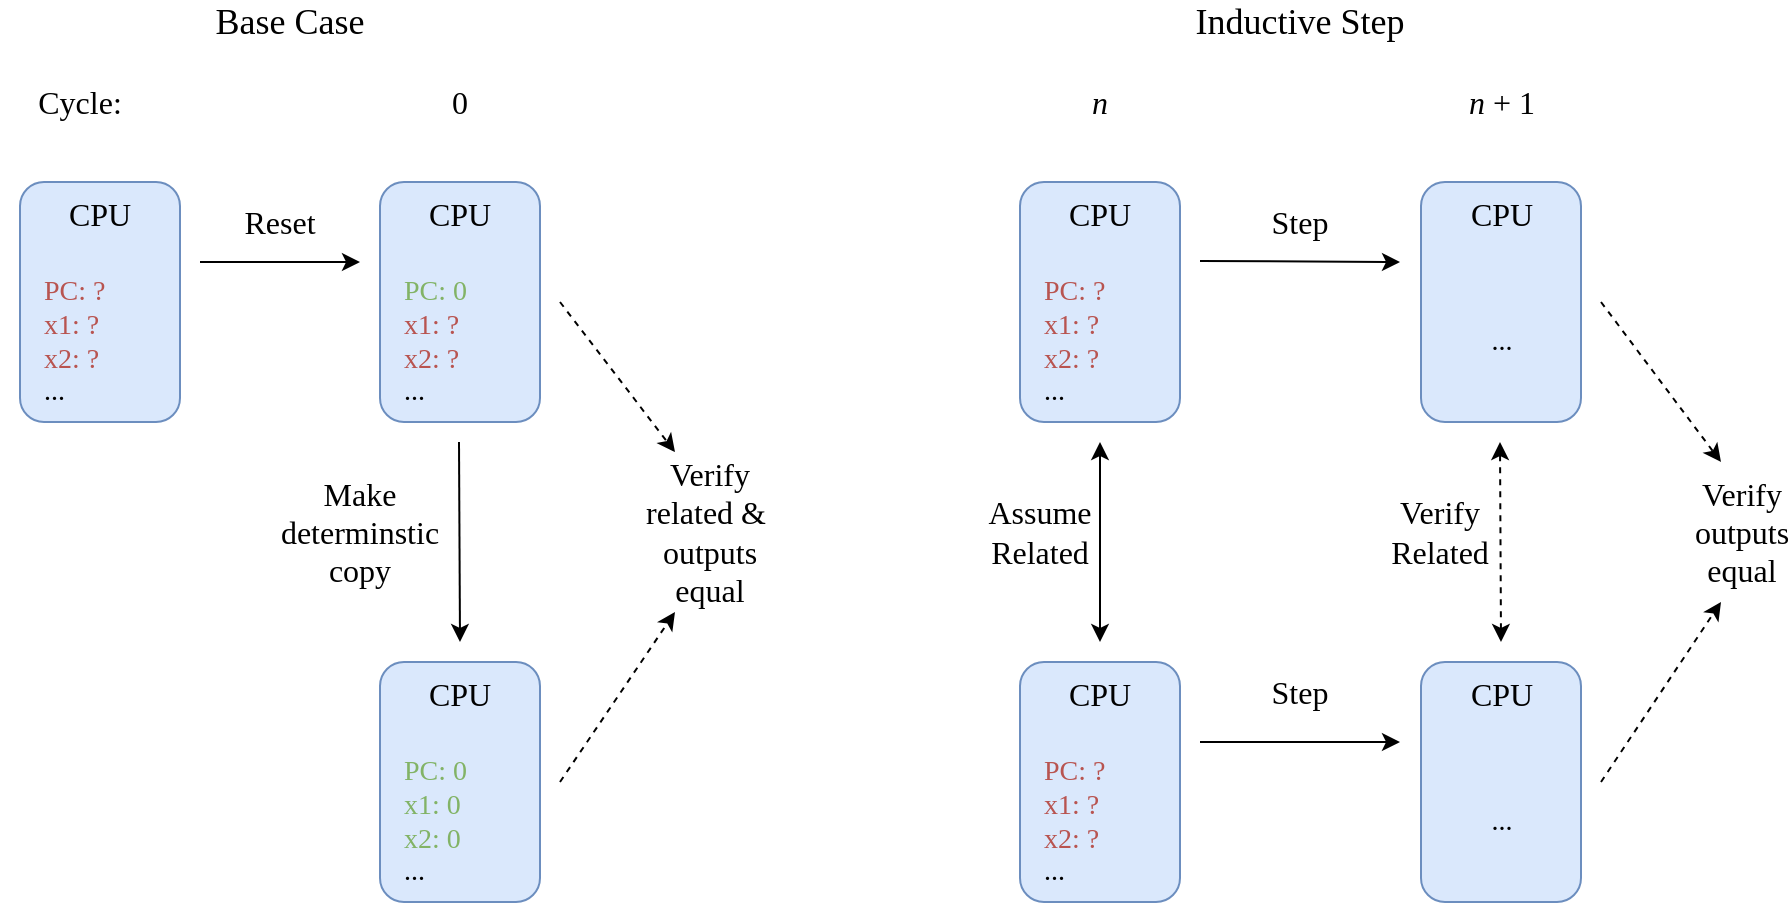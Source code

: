 <mxfile version="14.1.8" type="device"><diagram id="9Hh8QCNSWLBTuad--D2b" name="Page-1"><mxGraphModel dx="1346" dy="1003" grid="1" gridSize="10" guides="1" tooltips="1" connect="1" arrows="1" fold="1" page="1" pageScale="1" pageWidth="1100" pageHeight="850" math="0" shadow="0"><root><mxCell id="0"/><mxCell id="1" parent="0"/><mxCell id="O_fa8swjaTSMlXfMzCb--97" value="" style="endArrow=classic;html=1;dashed=1;entryX=0.25;entryY=0;entryDx=0;entryDy=0;" parent="1" target="O_fa8swjaTSMlXfMzCb--99" edge="1"><mxGeometry width="50" height="50" relative="1" as="geometry"><mxPoint x="330" y="220" as="sourcePoint"/><mxPoint x="410" y="280" as="targetPoint"/></mxGeometry></mxCell><mxCell id="O_fa8swjaTSMlXfMzCb--98" value="" style="endArrow=classic;html=1;dashed=1;entryX=0.25;entryY=1;entryDx=0;entryDy=0;" parent="1" target="O_fa8swjaTSMlXfMzCb--99" edge="1"><mxGeometry width="50" height="50" relative="1" as="geometry"><mxPoint x="330" y="460" as="sourcePoint"/><mxPoint x="430" y="350" as="targetPoint"/></mxGeometry></mxCell><mxCell id="O_fa8swjaTSMlXfMzCb--99" value="Verify related &amp;amp;&amp;nbsp; outputs equal" style="text;html=1;strokeColor=none;fillColor=none;align=center;verticalAlign=middle;whiteSpace=wrap;rounded=0;fontFamily=CMU Sans Serif;fontSize=16;" parent="1" vertex="1"><mxGeometry x="370" y="295" width="70" height="80" as="geometry"/></mxCell><mxCell id="O_fa8swjaTSMlXfMzCb--225" value="" style="endArrow=classic;startArrow=classic;html=1;" parent="1" edge="1"><mxGeometry width="50" height="50" relative="1" as="geometry"><mxPoint x="600" y="390" as="sourcePoint"/><mxPoint x="600" y="290" as="targetPoint"/></mxGeometry></mxCell><mxCell id="O_fa8swjaTSMlXfMzCb--226" value="" style="endArrow=classic;html=1;" parent="1" edge="1"><mxGeometry width="50" height="50" relative="1" as="geometry"><mxPoint x="650" y="199.5" as="sourcePoint"/><mxPoint x="750" y="200" as="targetPoint"/></mxGeometry></mxCell><mxCell id="O_fa8swjaTSMlXfMzCb--227" value="" style="endArrow=classic;html=1;" parent="1" edge="1"><mxGeometry width="50" height="50" relative="1" as="geometry"><mxPoint x="650" y="440" as="sourcePoint"/><mxPoint x="750" y="440" as="targetPoint"/></mxGeometry></mxCell><mxCell id="O_fa8swjaTSMlXfMzCb--228" value="" style="endArrow=classic;startArrow=classic;html=1;dashed=1;" parent="1" edge="1"><mxGeometry width="50" height="50" relative="1" as="geometry"><mxPoint x="800.5" y="390" as="sourcePoint"/><mxPoint x="800" y="290" as="targetPoint"/></mxGeometry></mxCell><mxCell id="O_fa8swjaTSMlXfMzCb--229" value="Assume&lt;br style=&quot;font-size: 16px;&quot;&gt;Related" style="text;html=1;strokeColor=none;fillColor=none;align=center;verticalAlign=middle;whiteSpace=wrap;rounded=0;fontFamily=CMU Sans Serif;fontSize=16;" parent="1" vertex="1"><mxGeometry x="550" y="325" width="40" height="20" as="geometry"/></mxCell><mxCell id="O_fa8swjaTSMlXfMzCb--230" value="Verify&lt;br style=&quot;font-size: 16px;&quot;&gt;Related" style="text;html=1;strokeColor=none;fillColor=none;align=center;verticalAlign=middle;whiteSpace=wrap;rounded=0;fontFamily=CMU Sans Serif;fontSize=16;" parent="1" vertex="1"><mxGeometry x="750" y="325" width="40" height="20" as="geometry"/></mxCell><mxCell id="O_fa8swjaTSMlXfMzCb--231" value="Step" style="text;html=1;strokeColor=none;fillColor=none;align=center;verticalAlign=middle;whiteSpace=wrap;rounded=0;fontFamily=CMU Sans Serif;fontSize=16;" parent="1" vertex="1"><mxGeometry x="680" y="170" width="40" height="20" as="geometry"/></mxCell><mxCell id="O_fa8swjaTSMlXfMzCb--232" value="Step" style="text;html=1;strokeColor=none;fillColor=none;align=center;verticalAlign=middle;whiteSpace=wrap;rounded=0;fontFamily=CMU Sans Serif;fontSize=16;" parent="1" vertex="1"><mxGeometry x="680" y="405" width="40" height="20" as="geometry"/></mxCell><mxCell id="O_fa8swjaTSMlXfMzCb--233" value="" style="endArrow=classic;html=1;dashed=1;" parent="1" edge="1"><mxGeometry width="50" height="50" relative="1" as="geometry"><mxPoint x="850.5" y="220" as="sourcePoint"/><mxPoint x="910.5" y="300" as="targetPoint"/></mxGeometry></mxCell><mxCell id="O_fa8swjaTSMlXfMzCb--234" value="" style="endArrow=classic;html=1;dashed=1;" parent="1" edge="1"><mxGeometry width="50" height="50" relative="1" as="geometry"><mxPoint x="850.5" y="460" as="sourcePoint"/><mxPoint x="910.5" y="370" as="targetPoint"/></mxGeometry></mxCell><mxCell id="O_fa8swjaTSMlXfMzCb--235" value="Verify outputs equal" style="text;html=1;strokeColor=none;fillColor=none;align=center;verticalAlign=middle;whiteSpace=wrap;rounded=0;fontFamily=CMU Sans Serif;fontSize=16;" parent="1" vertex="1"><mxGeometry x="900.5" y="302.5" width="40" height="65" as="geometry"/></mxCell><mxCell id="O_fa8swjaTSMlXfMzCb--236" value="Base Case" style="text;html=1;strokeColor=none;fillColor=none;align=center;verticalAlign=middle;whiteSpace=wrap;rounded=0;fontSize=18;fontFamily=CMU Sans Serif;" parent="1" vertex="1"><mxGeometry x="50" y="70" width="290" height="20" as="geometry"/></mxCell><mxCell id="O_fa8swjaTSMlXfMzCb--237" value="Inductive Step" style="text;html=1;strokeColor=none;fillColor=none;align=center;verticalAlign=middle;whiteSpace=wrap;rounded=0;fontSize=18;fontFamily=CMU Sans Serif;" parent="1" vertex="1"><mxGeometry x="515" y="70" width="370" height="20" as="geometry"/></mxCell><mxCell id="Z1veS70_2sO6HPwPw7Hz-2" value="Cycle:" style="text;html=1;strokeColor=none;fillColor=none;align=center;verticalAlign=middle;whiteSpace=wrap;rounded=0;fontFamily=CMU Sans Serif;fontSize=16;" parent="1" vertex="1"><mxGeometry x="70" y="110" width="40" height="20" as="geometry"/></mxCell><mxCell id="Z1veS70_2sO6HPwPw7Hz-3" value="0" style="text;html=1;strokeColor=none;fillColor=none;align=center;verticalAlign=middle;whiteSpace=wrap;rounded=0;fontFamily=CMU Sans Serif;fontSize=16;" parent="1" vertex="1"><mxGeometry x="260" y="110" width="40" height="20" as="geometry"/></mxCell><mxCell id="Z1veS70_2sO6HPwPw7Hz-4" value="&lt;i&gt;n&lt;/i&gt;" style="text;html=1;strokeColor=none;fillColor=none;align=center;verticalAlign=middle;whiteSpace=wrap;rounded=0;fontFamily=CMU Sans Serif;fontSize=16;" parent="1" vertex="1"><mxGeometry x="580" y="110" width="40" height="20" as="geometry"/></mxCell><mxCell id="Z1veS70_2sO6HPwPw7Hz-5" value="&lt;i&gt;n&amp;nbsp;&lt;/i&gt;+ 1" style="text;html=1;strokeColor=none;fillColor=none;align=center;verticalAlign=middle;whiteSpace=wrap;rounded=0;fontFamily=CMU Sans Serif;fontSize=16;" parent="1" vertex="1"><mxGeometry x="770.5" y="110" width="60" height="20" as="geometry"/></mxCell><mxCell id="dI24lBDoMznAqFRDGdRS-1" value="" style="endArrow=classic;html=1;" parent="1" edge="1"><mxGeometry width="50" height="50" relative="1" as="geometry"><mxPoint x="150" y="200" as="sourcePoint"/><mxPoint x="230" y="200" as="targetPoint"/></mxGeometry></mxCell><mxCell id="dI24lBDoMznAqFRDGdRS-2" value="" style="endArrow=none;startArrow=classic;html=1;startFill=1;endFill=0;" parent="1" edge="1"><mxGeometry width="50" height="50" relative="1" as="geometry"><mxPoint x="280" y="390" as="sourcePoint"/><mxPoint x="279.5" y="290" as="targetPoint"/></mxGeometry></mxCell><mxCell id="dI24lBDoMznAqFRDGdRS-3" value="Make determinstic copy" style="text;html=1;strokeColor=none;fillColor=none;align=center;verticalAlign=middle;whiteSpace=wrap;rounded=0;fontFamily=CMU Sans Serif;fontSize=16;" parent="1" vertex="1"><mxGeometry x="210" y="325" width="40" height="20" as="geometry"/></mxCell><mxCell id="dI24lBDoMznAqFRDGdRS-4" value="Reset" style="text;html=1;strokeColor=none;fillColor=none;align=center;verticalAlign=middle;whiteSpace=wrap;rounded=0;fontFamily=CMU Sans Serif;fontSize=16;" parent="1" vertex="1"><mxGeometry x="170" y="170" width="40" height="20" as="geometry"/></mxCell><mxCell id="dI24lBDoMznAqFRDGdRS-5" value="CPU" style="rounded=1;whiteSpace=wrap;html=1;fontFamily=CMU Sans Serif;verticalAlign=top;fontSize=16;fillColor=#dae8fc;strokeColor=#6c8ebf;" parent="1" vertex="1"><mxGeometry x="60" y="160" width="80" height="120" as="geometry"/></mxCell><mxCell id="dI24lBDoMznAqFRDGdRS-6" value="&lt;font face=&quot;CMU Typewriter Text&quot; style=&quot;font-size: 14px&quot;&gt;PC: ?&lt;br style=&quot;font-size: 14px&quot;&gt;x1: ?&lt;br style=&quot;font-size: 14px&quot;&gt;x2: ?&lt;br style=&quot;font-size: 14px&quot;&gt;&lt;font color=&quot;#000000&quot;&gt;...&lt;/font&gt;&lt;/font&gt;" style="text;html=1;strokeColor=none;fillColor=none;align=left;verticalAlign=middle;whiteSpace=wrap;rounded=0;fontFamily=CMU Sans Serif;fontSize=14;fontColor=#B85450;" parent="1" vertex="1"><mxGeometry x="70" y="210" width="40" height="60" as="geometry"/></mxCell><mxCell id="dI24lBDoMznAqFRDGdRS-7" value="CPU" style="rounded=1;whiteSpace=wrap;html=1;fontFamily=CMU Sans Serif;verticalAlign=top;fontSize=16;fillColor=#dae8fc;strokeColor=#6c8ebf;" parent="1" vertex="1"><mxGeometry x="240" y="160" width="80" height="120" as="geometry"/></mxCell><mxCell id="dI24lBDoMznAqFRDGdRS-8" value="&lt;font face=&quot;CMU Typewriter Text&quot; style=&quot;font-size: 14px&quot;&gt;&lt;font color=&quot;#82b366&quot;&gt;PC: 0&lt;/font&gt;&lt;br style=&quot;font-size: 14px&quot;&gt;&lt;font color=&quot;#b85450&quot;&gt;x1: ?&lt;br style=&quot;font-size: 14px&quot;&gt;x2: ?&lt;/font&gt;&lt;br style=&quot;font-size: 14px&quot;&gt;...&lt;/font&gt;" style="text;html=1;strokeColor=none;fillColor=none;align=left;verticalAlign=middle;whiteSpace=wrap;rounded=0;fontFamily=CMU Sans Serif;fontSize=14;" parent="1" vertex="1"><mxGeometry x="250" y="210" width="40" height="60" as="geometry"/></mxCell><mxCell id="dI24lBDoMznAqFRDGdRS-9" value="CPU" style="rounded=1;whiteSpace=wrap;html=1;fontFamily=CMU Sans Serif;verticalAlign=top;fontSize=16;fillColor=#dae8fc;strokeColor=#6c8ebf;" parent="1" vertex="1"><mxGeometry x="240" y="400" width="80" height="120" as="geometry"/></mxCell><mxCell id="dI24lBDoMznAqFRDGdRS-10" value="&lt;font face=&quot;CMU Typewriter Text&quot; style=&quot;font-size: 14px&quot;&gt;&lt;font color=&quot;#82b366&quot;&gt;PC: 0&lt;/font&gt;&lt;br style=&quot;font-size: 14px&quot;&gt;&lt;font color=&quot;#82b366&quot;&gt;x1: 0&lt;br style=&quot;font-size: 14px&quot;&gt;x2: 0&lt;/font&gt;&lt;br style=&quot;font-size: 14px&quot;&gt;...&lt;/font&gt;" style="text;html=1;strokeColor=none;fillColor=none;align=left;verticalAlign=middle;whiteSpace=wrap;rounded=0;fontFamily=CMU Sans Serif;fontSize=14;" parent="1" vertex="1"><mxGeometry x="250" y="450" width="40" height="60" as="geometry"/></mxCell><mxCell id="dI24lBDoMznAqFRDGdRS-11" value="CPU" style="rounded=1;whiteSpace=wrap;html=1;fontFamily=CMU Sans Serif;verticalAlign=top;fontSize=16;fillColor=#dae8fc;strokeColor=#6c8ebf;" parent="1" vertex="1"><mxGeometry x="560" y="160" width="80" height="120" as="geometry"/></mxCell><mxCell id="dI24lBDoMznAqFRDGdRS-12" value="&lt;font face=&quot;CMU Typewriter Text&quot; style=&quot;font-size: 14px&quot;&gt;&lt;font color=&quot;#b85450&quot;&gt;PC: ?&lt;br style=&quot;font-size: 14px&quot;&gt;x1: ?&lt;br style=&quot;font-size: 14px&quot;&gt;x2: ?&lt;/font&gt;&lt;br style=&quot;font-size: 14px&quot;&gt;...&lt;/font&gt;" style="text;html=1;strokeColor=none;fillColor=none;align=left;verticalAlign=middle;whiteSpace=wrap;rounded=0;fontFamily=CMU Sans Serif;fontSize=14;" parent="1" vertex="1"><mxGeometry x="570" y="210" width="40" height="60" as="geometry"/></mxCell><mxCell id="dI24lBDoMznAqFRDGdRS-13" value="CPU" style="rounded=1;whiteSpace=wrap;html=1;fontFamily=CMU Sans Serif;verticalAlign=top;fontSize=16;fillColor=#dae8fc;strokeColor=#6c8ebf;" parent="1" vertex="1"><mxGeometry x="560" y="400" width="80" height="120" as="geometry"/></mxCell><mxCell id="dI24lBDoMznAqFRDGdRS-14" value="&lt;font face=&quot;CMU Typewriter Text&quot; style=&quot;font-size: 14px&quot;&gt;&lt;font color=&quot;#b85450&quot;&gt;PC: ?&lt;br style=&quot;font-size: 14px&quot;&gt;x1: ?&lt;br style=&quot;font-size: 14px&quot;&gt;x2: ?&lt;/font&gt;&lt;br style=&quot;font-size: 14px&quot;&gt;...&lt;/font&gt;" style="text;html=1;strokeColor=none;fillColor=none;align=left;verticalAlign=middle;whiteSpace=wrap;rounded=0;fontFamily=CMU Sans Serif;fontSize=14;" parent="1" vertex="1"><mxGeometry x="570" y="450" width="40" height="60" as="geometry"/></mxCell><mxCell id="dI24lBDoMznAqFRDGdRS-15" value="CPU" style="rounded=1;whiteSpace=wrap;html=1;fontFamily=CMU Sans Serif;verticalAlign=top;fontSize=16;fillColor=#dae8fc;strokeColor=#6c8ebf;" parent="1" vertex="1"><mxGeometry x="760.5" y="160" width="80" height="120" as="geometry"/></mxCell><mxCell id="dI24lBDoMznAqFRDGdRS-17" value="CPU" style="rounded=1;whiteSpace=wrap;html=1;fontFamily=CMU Sans Serif;verticalAlign=top;fontSize=16;fillColor=#dae8fc;strokeColor=#6c8ebf;" parent="1" vertex="1"><mxGeometry x="760.5" y="400" width="80" height="120" as="geometry"/></mxCell><mxCell id="dI24lBDoMznAqFRDGdRS-19" value="&lt;font face=&quot;CMU Typewriter Text&quot; style=&quot;font-size: 14px&quot;&gt;...&lt;/font&gt;" style="text;html=1;strokeColor=none;fillColor=none;align=center;verticalAlign=middle;whiteSpace=wrap;rounded=0;fontFamily=CMU Sans Serif;fontSize=14;" parent="1" vertex="1"><mxGeometry x="780.5" y="450" width="40" height="60" as="geometry"/></mxCell><mxCell id="dI24lBDoMznAqFRDGdRS-20" value="&lt;font face=&quot;CMU Typewriter Text&quot; style=&quot;font-size: 14px&quot;&gt;...&lt;/font&gt;" style="text;html=1;strokeColor=none;fillColor=none;align=center;verticalAlign=middle;whiteSpace=wrap;rounded=0;fontFamily=CMU Sans Serif;fontSize=14;" parent="1" vertex="1"><mxGeometry x="780.5" y="210" width="40" height="60" as="geometry"/></mxCell></root></mxGraphModel></diagram></mxfile>